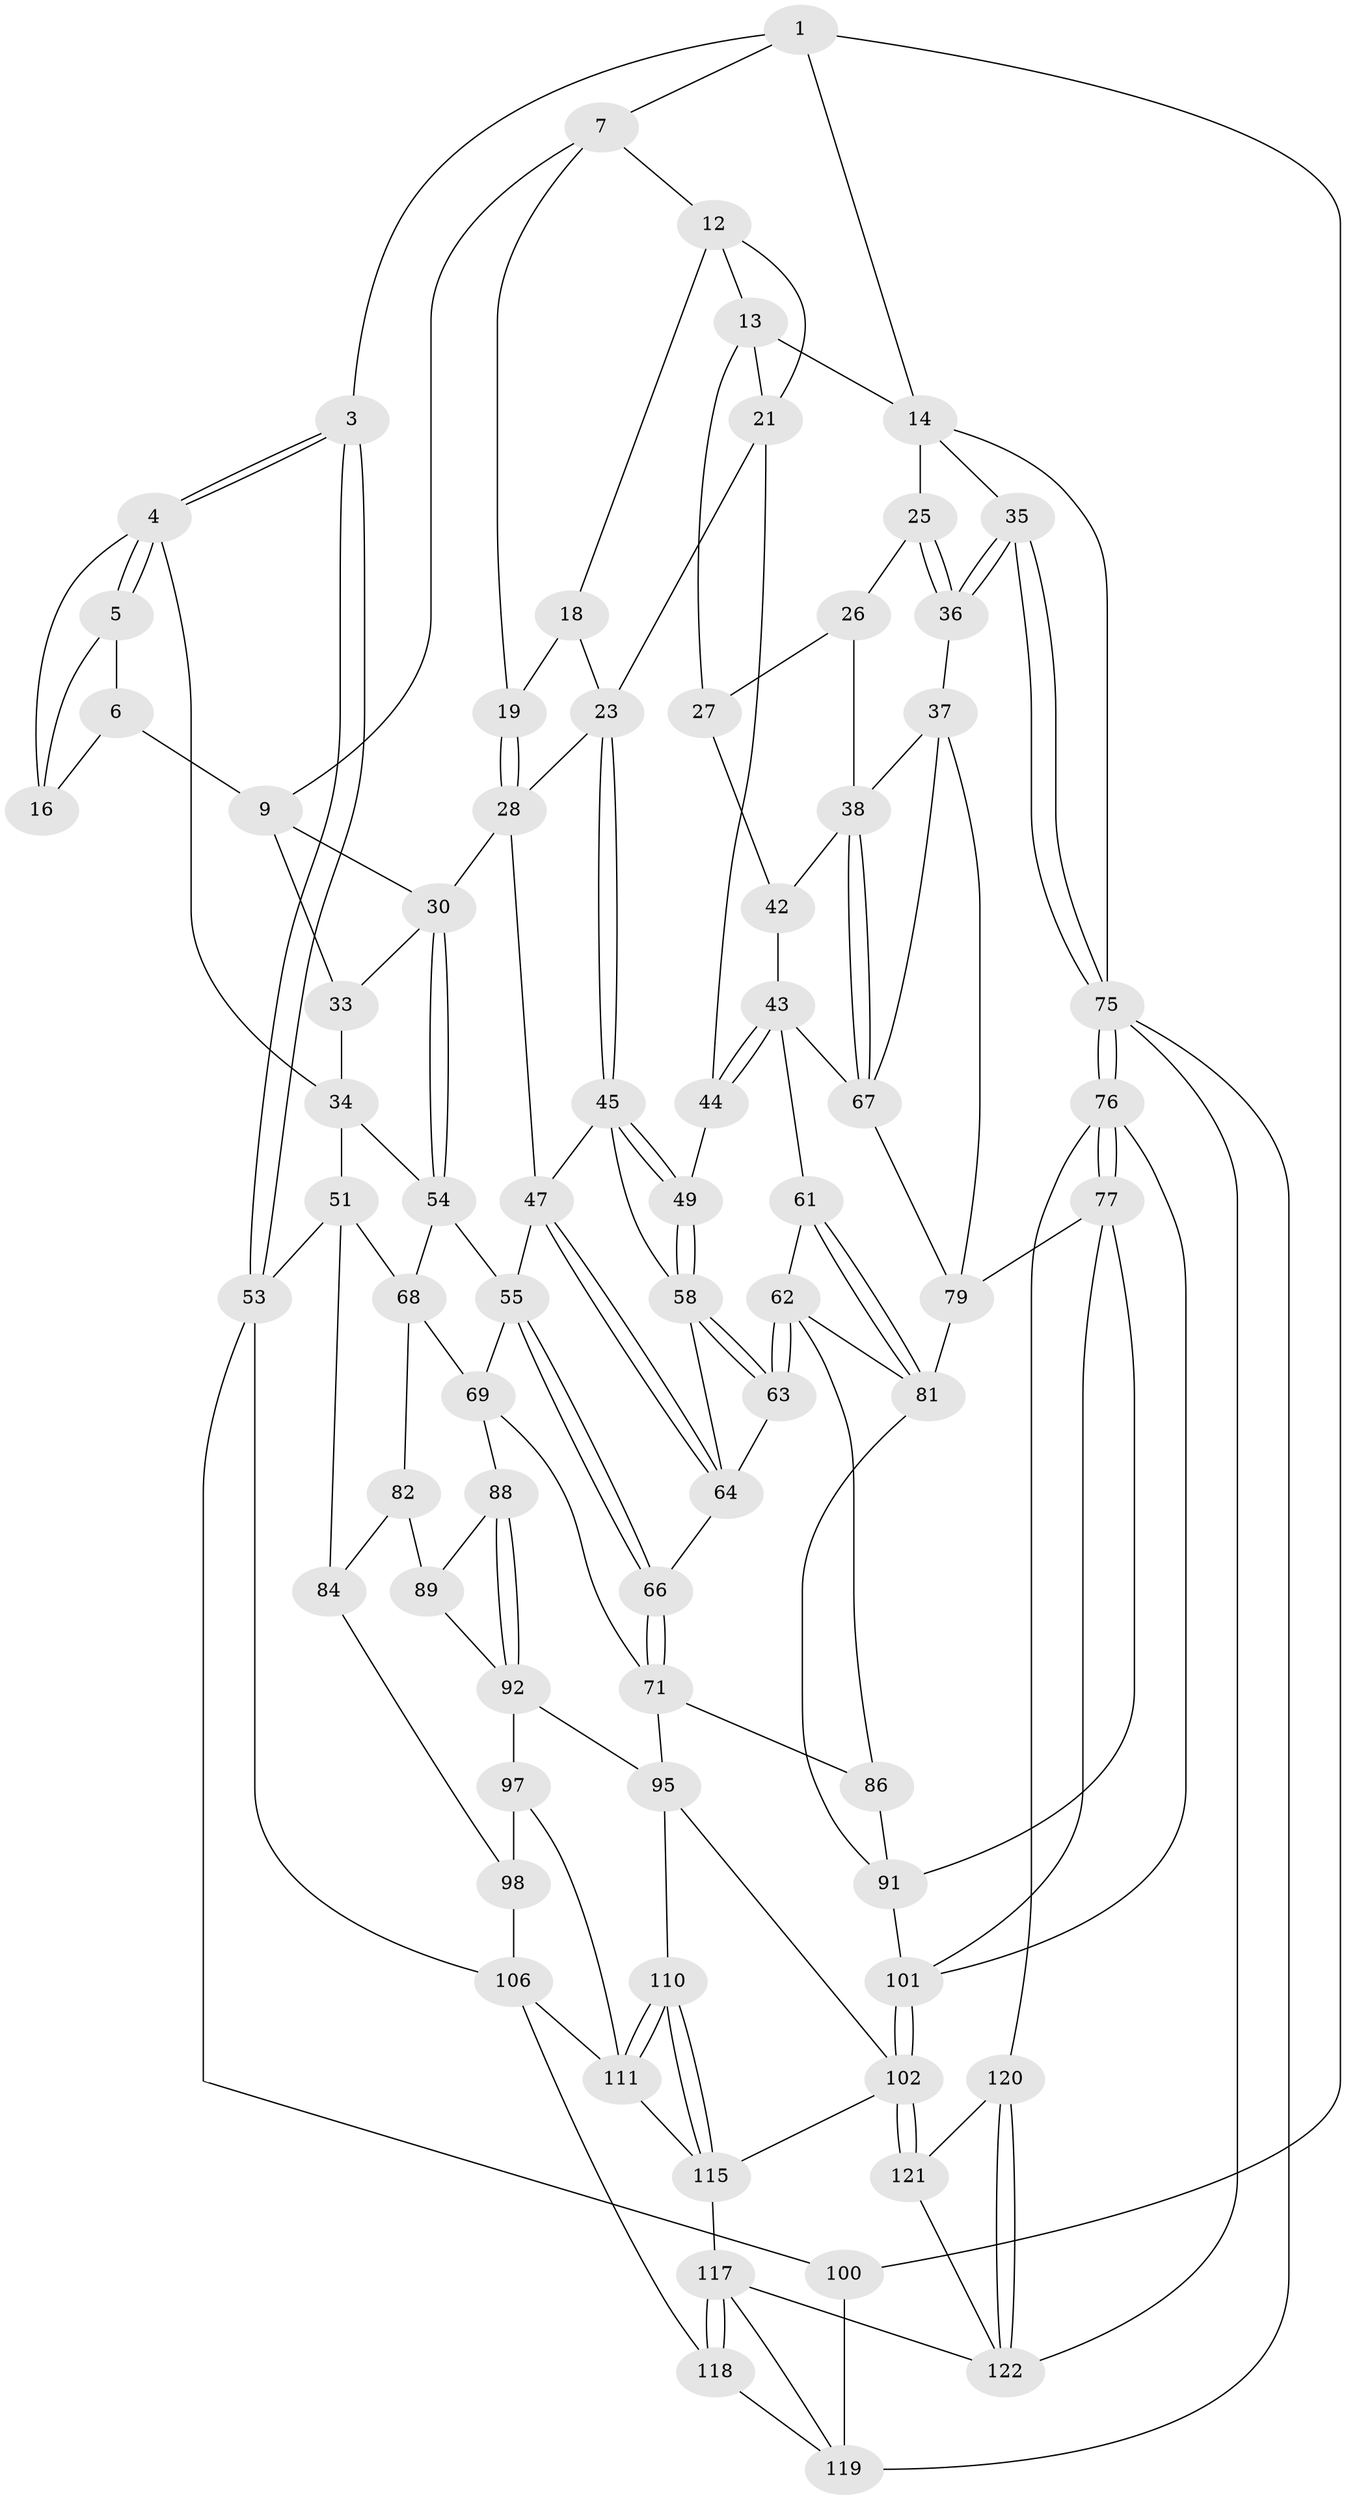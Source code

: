 // Generated by graph-tools (version 1.1) at 2025/24/03/03/25 07:24:38]
// undirected, 74 vertices, 162 edges
graph export_dot {
graph [start="1"]
  node [color=gray90,style=filled];
  1 [pos="+0.20948006425346374+0",super="+2"];
  3 [pos="+0+0.07087758928365939"];
  4 [pos="+0+0.08656684680719103",super="+32"];
  5 [pos="+0.08812740725658806+0.032778966875834786"];
  6 [pos="+0.1509495486257799+0",super="+11"];
  7 [pos="+0.3145266148708706+0",super="+8"];
  9 [pos="+0.24527446497941108+0.09449953484964146",super="+10"];
  12 [pos="+0.4362226117452434+0",super="+17"];
  13 [pos="+0.8344067035540349+0",super="+20"];
  14 [pos="+0.9805720108397525+0",super="+15"];
  16 [pos="+0.10687164843173917+0.08098832643460603"];
  18 [pos="+0.44301945398267983+0"];
  19 [pos="+0.3689618374470157+0.10113600970328382"];
  21 [pos="+0.5817773092655759+0.10291722861083476",super="+22"];
  23 [pos="+0.5281147111161655+0.17351271362658077",super="+24"];
  25 [pos="+0.9064150266960002+0.06577784327406086"];
  26 [pos="+0.8896541802722311+0.091882861661101",super="+40"];
  27 [pos="+0.7311207746713164+0.14986857283286734",super="+41"];
  28 [pos="+0.3704577282158181+0.17392034951593718",super="+29"];
  30 [pos="+0.28669580086918073+0.20518240408796187",super="+31"];
  33 [pos="+0.13676791817907866+0.15515077453124387"];
  34 [pos="+0.08737648853314582+0.20360687221802046",super="+50"];
  35 [pos="+1+0.25993968473715884"];
  36 [pos="+1+0.2556993676065718"];
  37 [pos="+1+0.25937768411873735",super="+73"];
  38 [pos="+0.9139620866456075+0.2505264602453651",super="+39"];
  42 [pos="+0.7270243663616516+0.21076941171427638"];
  43 [pos="+0.7254253979023364+0.21586165944062738",super="+60"];
  44 [pos="+0.6614306377242619+0.23084720479118656"];
  45 [pos="+0.5237220712640743+0.21477548004519614",super="+46"];
  47 [pos="+0.47809739684286745+0.26252092203132654",super="+48"];
  49 [pos="+0.6290829223576824+0.263643423324102"];
  51 [pos="+0.07778304398987+0.32110574335896863",super="+52"];
  53 [pos="+0+0.5483774396052857",super="+99"];
  54 [pos="+0.282074939057955+0.21511068220195856",super="+57"];
  55 [pos="+0.3905438984152525+0.3423113244232285",super="+56"];
  58 [pos="+0.5943584692363324+0.3384052254420113",super="+59"];
  61 [pos="+0.7230206262076686+0.3454030439636197"];
  62 [pos="+0.6189796410726115+0.39377167559775256",super="+85"];
  63 [pos="+0.5991529336112961+0.35978580995640447"];
  64 [pos="+0.4770830277061881+0.3207409630739658",super="+65"];
  66 [pos="+0.4358940416770774+0.3797534632809316"];
  67 [pos="+0.8322427246592821+0.32739576403186166",super="+74"];
  68 [pos="+0.20311371433906755+0.335020745115041",super="+70"];
  69 [pos="+0.29889324049568566+0.4137472816088026",super="+72"];
  71 [pos="+0.454565842079593+0.5275030616222377",super="+87"];
  75 [pos="+1+0.6410285727855156",super="+107"];
  76 [pos="+1+0.6401066087690027",super="+114"];
  77 [pos="+1+0.615399076739986",super="+78"];
  79 [pos="+0.9670862661053014+0.5739135435067786",super="+80"];
  81 [pos="+0.7766644010604553+0.480897324833826",super="+90"];
  82 [pos="+0.1746474145604749+0.4906917952477688",super="+83"];
  84 [pos="+0.01809855514146744+0.5397296953500591"];
  86 [pos="+0.5458743806178354+0.5474191937564729"];
  88 [pos="+0.30011350103464984+0.5344692041512462"];
  89 [pos="+0.25169599747298455+0.5242080866849981",super="+93"];
  91 [pos="+0.7480669512012386+0.6696566129222169",super="+94"];
  92 [pos="+0.26909906399245204+0.6478329964518431",super="+96"];
  95 [pos="+0.3898346427285115+0.6992717395644714",super="+104"];
  97 [pos="+0.25149179451266124+0.7154042086271352",super="+109"];
  98 [pos="+0.1691262929743691+0.6700412185228387",super="+105"];
  100 [pos="+0+0.8217210981997993"];
  101 [pos="+0.678299872241696+0.7953701196031613",super="+108"];
  102 [pos="+0.6133673430105051+0.9176873079793133",super="+103"];
  106 [pos="+0+0.711326566887093",super="+113"];
  110 [pos="+0.26556962565206377+0.9024281607820566"];
  111 [pos="+0.21133947496695848+0.794034726804119",super="+112"];
  115 [pos="+0.26045041740485164+0.9412662509660963",super="+116"];
  117 [pos="+0.2412046106188152+1",super="+123"];
  118 [pos="+0.07629333936749476+0.8626274939780649"];
  119 [pos="+0.06048221834844943+0.9744263534726241",super="+124"];
  120 [pos="+0.9086083123705657+0.9017681605743016"];
  121 [pos="+0.6205702543538262+0.9752228980370732"];
  122 [pos="+1+1",super="+125"];
  1 -- 7;
  1 -- 3;
  1 -- 100;
  1 -- 14;
  3 -- 4;
  3 -- 4;
  3 -- 53;
  3 -- 53;
  4 -- 5;
  4 -- 5;
  4 -- 16;
  4 -- 34;
  5 -- 6;
  5 -- 16;
  6 -- 16;
  6 -- 9;
  7 -- 12;
  7 -- 9;
  7 -- 19;
  9 -- 30;
  9 -- 33;
  12 -- 13;
  12 -- 18;
  12 -- 21;
  13 -- 14;
  13 -- 21;
  13 -- 27;
  14 -- 25;
  14 -- 35;
  14 -- 75;
  18 -- 19;
  18 -- 23;
  19 -- 28;
  19 -- 28;
  21 -- 44;
  21 -- 23;
  23 -- 45;
  23 -- 45;
  23 -- 28;
  25 -- 26;
  25 -- 36;
  25 -- 36;
  26 -- 27 [weight=2];
  26 -- 38;
  27 -- 42;
  28 -- 30;
  28 -- 47;
  30 -- 54;
  30 -- 54;
  30 -- 33;
  33 -- 34;
  34 -- 51;
  34 -- 54;
  35 -- 36;
  35 -- 36;
  35 -- 75;
  35 -- 75;
  36 -- 37;
  37 -- 38;
  37 -- 79;
  37 -- 67;
  38 -- 67;
  38 -- 67;
  38 -- 42;
  42 -- 43;
  43 -- 44;
  43 -- 44;
  43 -- 67;
  43 -- 61;
  44 -- 49;
  45 -- 49;
  45 -- 49;
  45 -- 58;
  45 -- 47;
  47 -- 64;
  47 -- 64;
  47 -- 55;
  49 -- 58;
  49 -- 58;
  51 -- 68;
  51 -- 84;
  51 -- 53;
  53 -- 106;
  53 -- 100;
  54 -- 68;
  54 -- 55;
  55 -- 66;
  55 -- 66;
  55 -- 69;
  58 -- 63;
  58 -- 63;
  58 -- 64;
  61 -- 62;
  61 -- 81;
  61 -- 81;
  62 -- 63;
  62 -- 63;
  62 -- 86;
  62 -- 81;
  63 -- 64;
  64 -- 66;
  66 -- 71;
  66 -- 71;
  67 -- 79;
  68 -- 82;
  68 -- 69;
  69 -- 88;
  69 -- 71;
  71 -- 95;
  71 -- 86;
  75 -- 76;
  75 -- 76;
  75 -- 122;
  75 -- 119;
  76 -- 77;
  76 -- 77;
  76 -- 120;
  76 -- 101;
  77 -- 91;
  77 -- 79;
  77 -- 101;
  79 -- 81;
  81 -- 91;
  82 -- 89 [weight=2];
  82 -- 84;
  84 -- 98;
  86 -- 91;
  88 -- 89;
  88 -- 92;
  88 -- 92;
  89 -- 92;
  91 -- 101;
  92 -- 97;
  92 -- 95;
  95 -- 110;
  95 -- 102;
  97 -- 98 [weight=2];
  97 -- 111;
  98 -- 106;
  100 -- 119 [weight=2];
  101 -- 102;
  101 -- 102;
  102 -- 121;
  102 -- 121;
  102 -- 115;
  106 -- 118;
  106 -- 111;
  110 -- 111;
  110 -- 111;
  110 -- 115;
  110 -- 115;
  111 -- 115;
  115 -- 117;
  117 -- 118;
  117 -- 118;
  117 -- 122;
  117 -- 119;
  118 -- 119;
  120 -- 121;
  120 -- 122;
  120 -- 122;
  121 -- 122;
}
